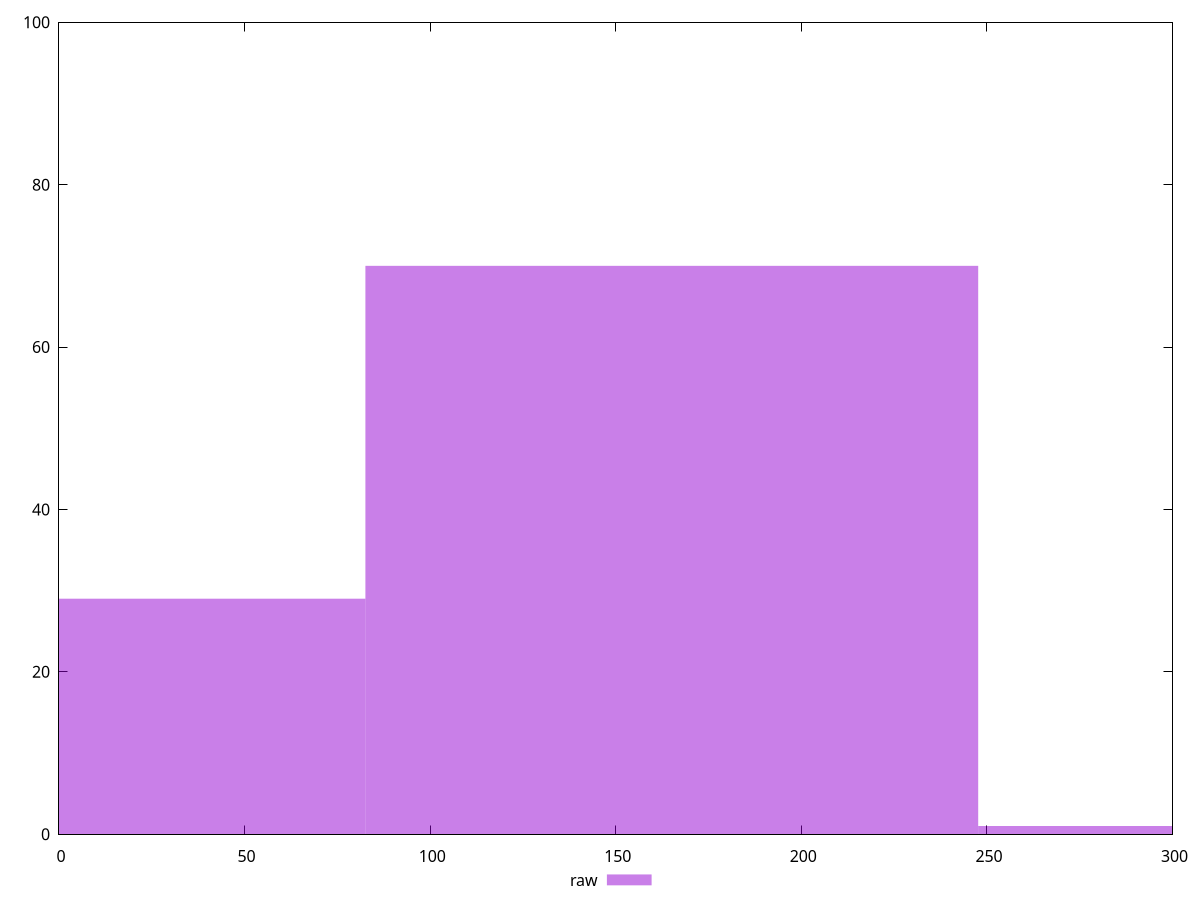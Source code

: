 reset

$raw <<EOF
330.2029073222731 1
165.10145366113656 70
0 29
EOF

set key outside below
set boxwidth 165.10145366113656
set xrange [0:300]
set yrange [0:100]
set trange [0:100]
set style fill transparent solid 0.5 noborder
set terminal svg size 640, 490 enhanced background rgb 'white'
set output "report_00018_2021-02-10T15-25-16.877Z/unused-css-rules/samples/pages+cached+noadtech+nomedia/raw/histogram.svg"

plot $raw title "raw" with boxes

reset

